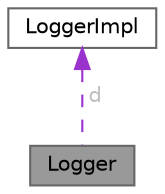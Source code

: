 digraph "Logger"
{
 // LATEX_PDF_SIZE
  bgcolor="transparent";
  edge [fontname=Helvetica,fontsize=10,labelfontname=Helvetica,labelfontsize=10];
  node [fontname=Helvetica,fontsize=10,shape=box,height=0.2,width=0.4];
  Node1 [id="Node000001",label="Logger",height=0.2,width=0.4,color="gray40", fillcolor="grey60", style="filled", fontcolor="black",tooltip=" "];
  Node2 -> Node1 [id="edge1_Node000001_Node000002",dir="back",color="darkorchid3",style="dashed",tooltip=" ",label=" d",fontcolor="grey" ];
  Node2 [id="Node000002",label="LoggerImpl",height=0.2,width=0.4,color="gray40", fillcolor="white", style="filled",URL="$class_qs_logging_1_1_logger_impl.html",tooltip=" "];
}
